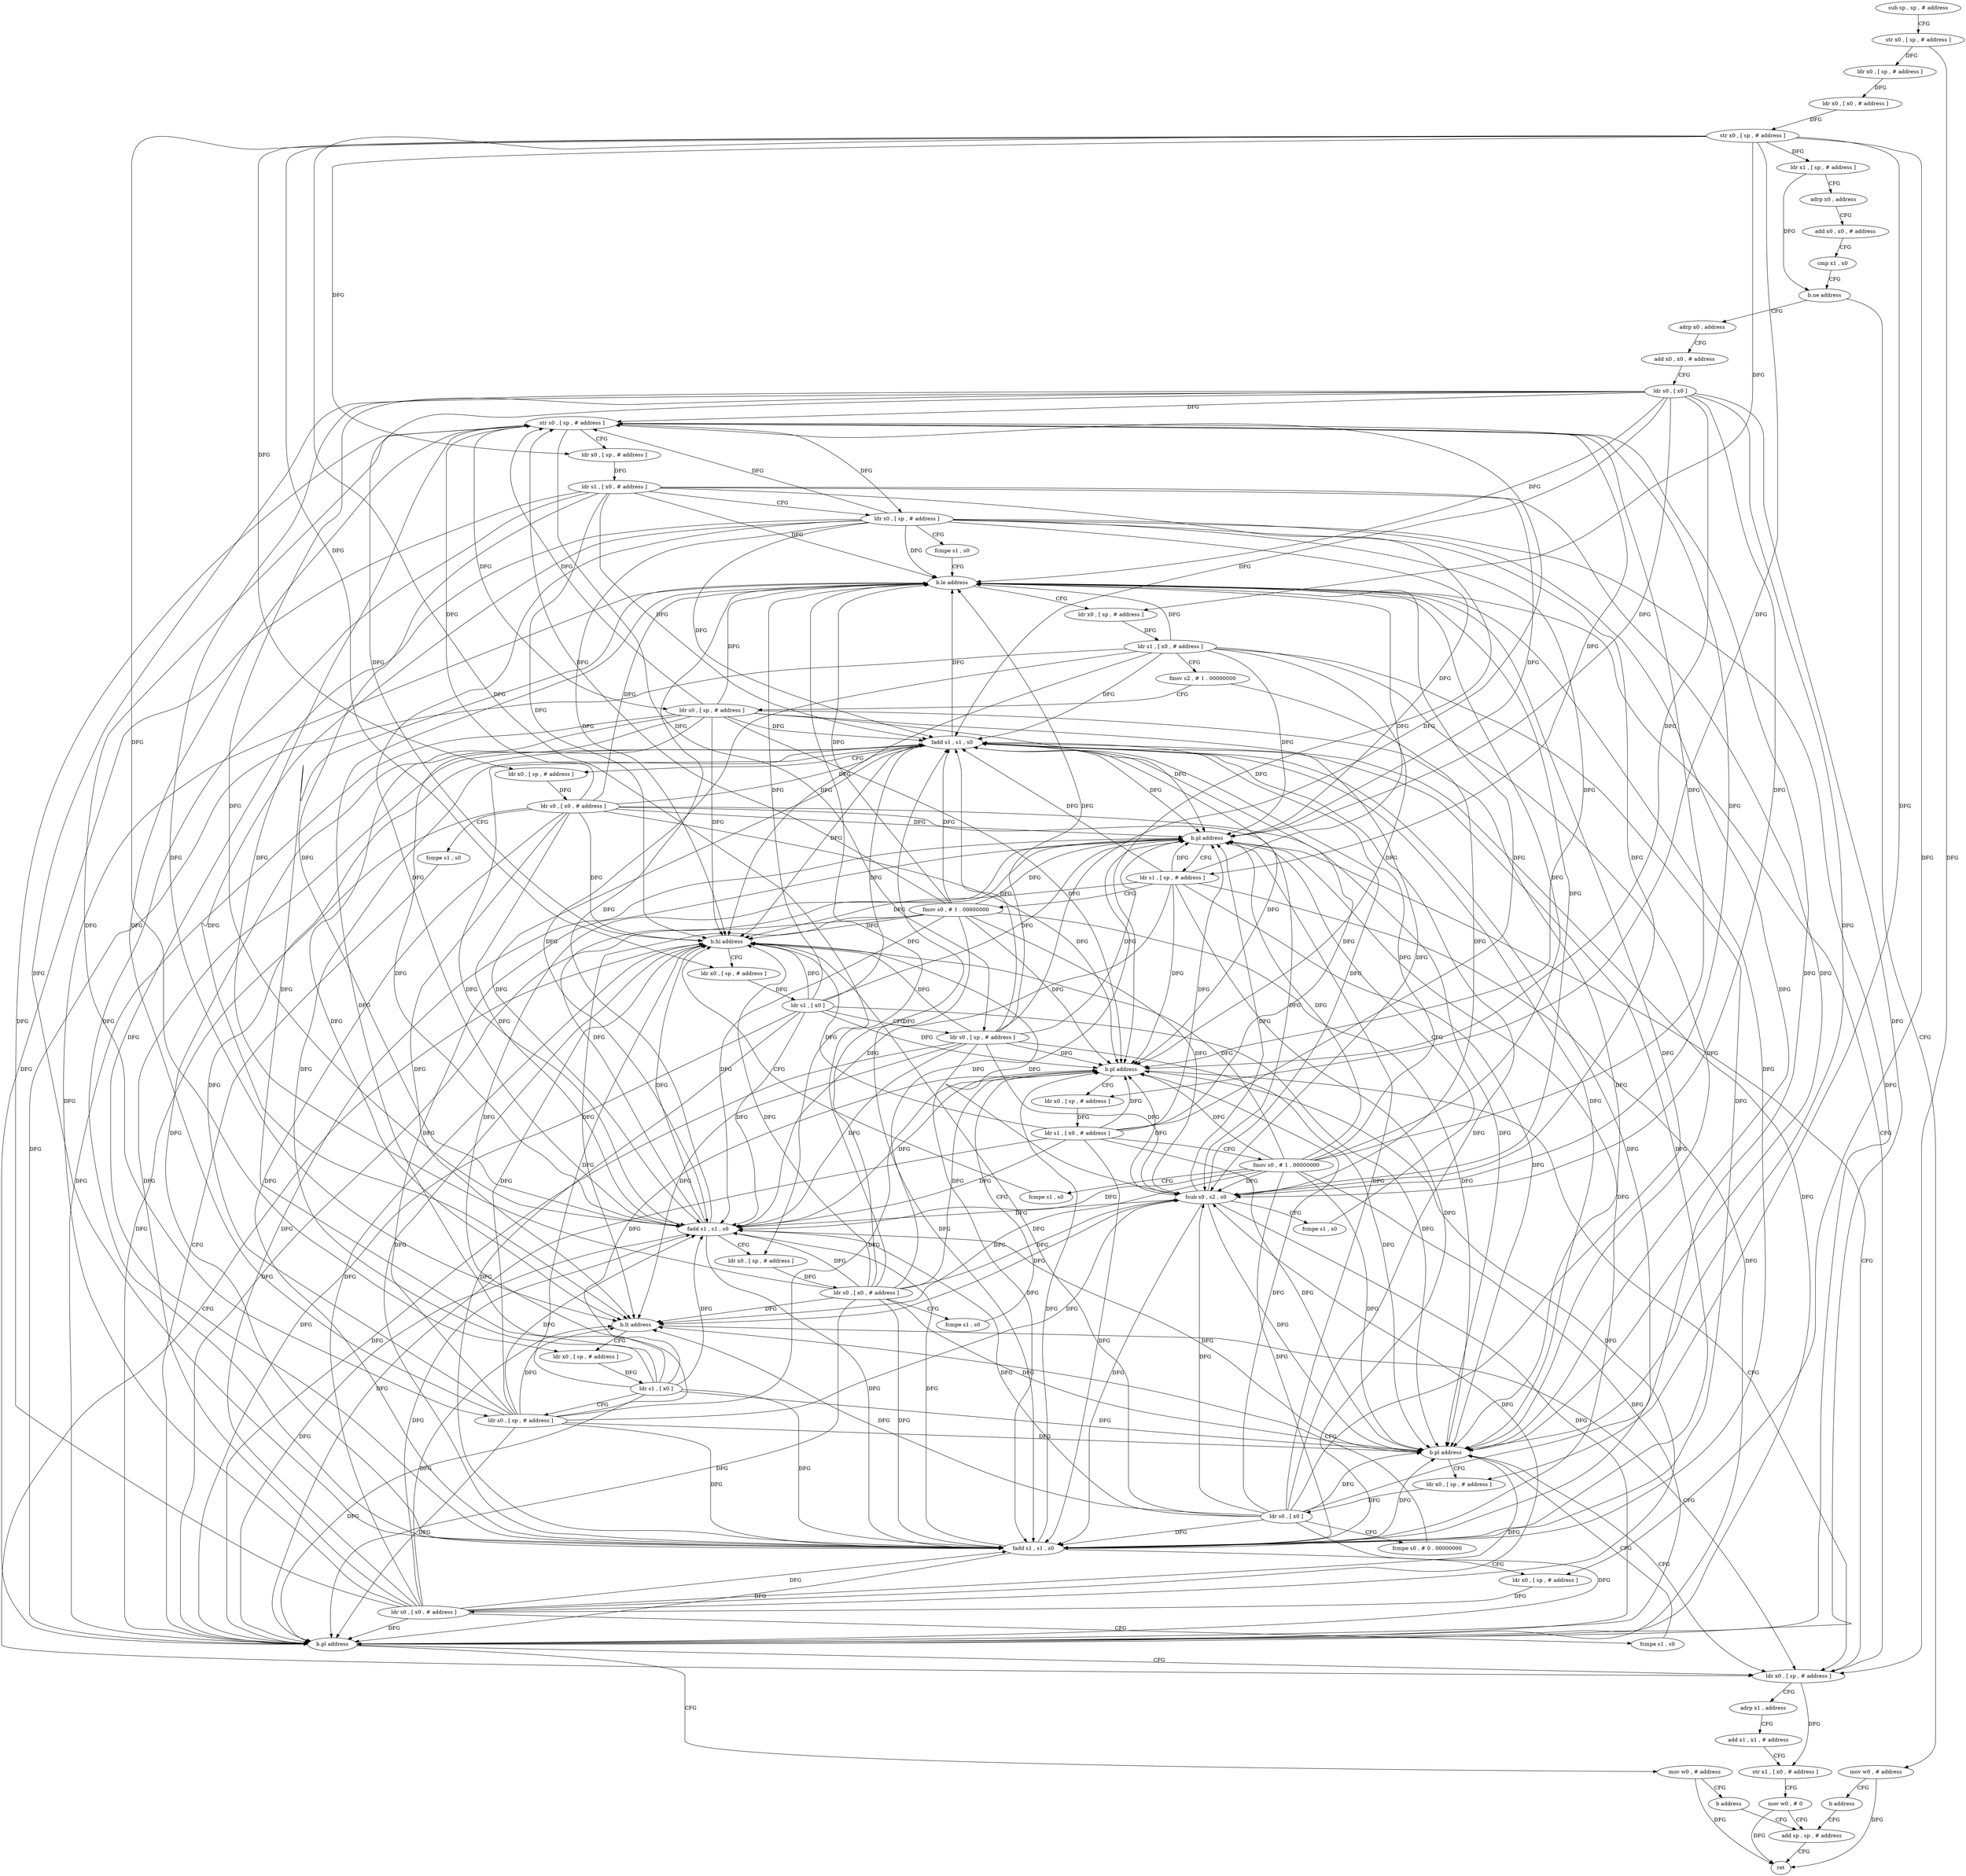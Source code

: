 digraph "func" {
"4317856" [label = "sub sp , sp , # address" ]
"4317860" [label = "str x0 , [ sp , # address ]" ]
"4317864" [label = "ldr x0 , [ sp , # address ]" ]
"4317868" [label = "ldr x0 , [ x0 , # address ]" ]
"4317872" [label = "str x0 , [ sp , # address ]" ]
"4317876" [label = "ldr x1 , [ sp , # address ]" ]
"4317880" [label = "adrp x0 , address" ]
"4317884" [label = "add x0 , x0 , # address" ]
"4317888" [label = "cmp x1 , x0" ]
"4317892" [label = "b.ne address" ]
"4317904" [label = "adrp x0 , address" ]
"4317896" [label = "mov w0 , # address" ]
"4317908" [label = "add x0 , x0 , # address" ]
"4317912" [label = "ldr s0 , [ x0 ]" ]
"4317916" [label = "str s0 , [ sp , # address ]" ]
"4317920" [label = "ldr x0 , [ sp , # address ]" ]
"4317924" [label = "ldr s1 , [ x0 , # address ]" ]
"4317928" [label = "ldr s0 , [ sp , # address ]" ]
"4317932" [label = "fcmpe s1 , s0" ]
"4317936" [label = "b.le address" ]
"4318104" [label = "ldr x0 , [ sp , # address ]" ]
"4317940" [label = "ldr x0 , [ sp , # address ]" ]
"4317900" [label = "b address" ]
"4318124" [label = "add sp , sp , # address" ]
"4318108" [label = "adrp x1 , address" ]
"4318112" [label = "add x1 , x1 , # address" ]
"4318116" [label = "str x1 , [ x0 , # address ]" ]
"4318120" [label = "mov w0 , # 0" ]
"4317944" [label = "ldr s1 , [ x0 , # address ]" ]
"4317948" [label = "fmov s2 , # 1 . 00000000" ]
"4317952" [label = "ldr s0 , [ sp , # address ]" ]
"4317956" [label = "fsub s0 , s2 , s0" ]
"4317960" [label = "fcmpe s1 , s0" ]
"4317964" [label = "b.pl address" ]
"4317968" [label = "ldr s1 , [ sp , # address ]" ]
"4318128" [label = "ret" ]
"4317972" [label = "fmov s0 , # 1 . 00000000" ]
"4317976" [label = "fadd s1 , s1 , s0" ]
"4317980" [label = "ldr x0 , [ sp , # address ]" ]
"4317984" [label = "ldr s0 , [ x0 , # address ]" ]
"4317988" [label = "fcmpe s1 , s0" ]
"4317992" [label = "b.pl address" ]
"4317996" [label = "ldr x0 , [ sp , # address ]" ]
"4318000" [label = "ldr s0 , [ x0 ]" ]
"4318004" [label = "fcmpe s0 , # 0 . 00000000" ]
"4318008" [label = "b.lt address" ]
"4318012" [label = "ldr x0 , [ sp , # address ]" ]
"4318016" [label = "ldr s1 , [ x0 ]" ]
"4318020" [label = "ldr s0 , [ sp , # address ]" ]
"4318024" [label = "fadd s1 , s1 , s0" ]
"4318028" [label = "ldr x0 , [ sp , # address ]" ]
"4318032" [label = "ldr s0 , [ x0 , # address ]" ]
"4318036" [label = "fcmpe s1 , s0" ]
"4318040" [label = "b.pl address" ]
"4318044" [label = "ldr x0 , [ sp , # address ]" ]
"4318048" [label = "ldr s1 , [ x0 , # address ]" ]
"4318052" [label = "fmov s0 , # 1 . 00000000" ]
"4318056" [label = "fcmpe s1 , s0" ]
"4318060" [label = "b.hi address" ]
"4318064" [label = "ldr x0 , [ sp , # address ]" ]
"4318068" [label = "ldr s1 , [ x0 ]" ]
"4318072" [label = "ldr s0 , [ sp , # address ]" ]
"4318076" [label = "fadd s1 , s1 , s0" ]
"4318080" [label = "ldr x0 , [ sp , # address ]" ]
"4318084" [label = "ldr s0 , [ x0 , # address ]" ]
"4318088" [label = "fcmpe s1 , s0" ]
"4318092" [label = "b.pl address" ]
"4318096" [label = "mov w0 , # address" ]
"4318100" [label = "b address" ]
"4317856" -> "4317860" [ label = "CFG" ]
"4317860" -> "4317864" [ label = "DFG" ]
"4317860" -> "4318104" [ label = "DFG" ]
"4317864" -> "4317868" [ label = "DFG" ]
"4317868" -> "4317872" [ label = "DFG" ]
"4317872" -> "4317876" [ label = "DFG" ]
"4317872" -> "4317920" [ label = "DFG" ]
"4317872" -> "4317940" [ label = "DFG" ]
"4317872" -> "4317980" [ label = "DFG" ]
"4317872" -> "4317996" [ label = "DFG" ]
"4317872" -> "4318012" [ label = "DFG" ]
"4317872" -> "4318028" [ label = "DFG" ]
"4317872" -> "4318044" [ label = "DFG" ]
"4317872" -> "4318064" [ label = "DFG" ]
"4317872" -> "4318080" [ label = "DFG" ]
"4317876" -> "4317880" [ label = "CFG" ]
"4317876" -> "4317892" [ label = "DFG" ]
"4317880" -> "4317884" [ label = "CFG" ]
"4317884" -> "4317888" [ label = "CFG" ]
"4317888" -> "4317892" [ label = "CFG" ]
"4317892" -> "4317904" [ label = "CFG" ]
"4317892" -> "4317896" [ label = "CFG" ]
"4317904" -> "4317908" [ label = "CFG" ]
"4317896" -> "4317900" [ label = "CFG" ]
"4317896" -> "4318128" [ label = "DFG" ]
"4317908" -> "4317912" [ label = "CFG" ]
"4317912" -> "4317916" [ label = "DFG" ]
"4317912" -> "4317936" [ label = "DFG" ]
"4317912" -> "4317956" [ label = "DFG" ]
"4317912" -> "4317964" [ label = "DFG" ]
"4317912" -> "4317976" [ label = "DFG" ]
"4317912" -> "4317992" [ label = "DFG" ]
"4317912" -> "4318008" [ label = "DFG" ]
"4317912" -> "4318024" [ label = "DFG" ]
"4317912" -> "4318040" [ label = "DFG" ]
"4317912" -> "4318060" [ label = "DFG" ]
"4317912" -> "4318076" [ label = "DFG" ]
"4317912" -> "4318092" [ label = "DFG" ]
"4317916" -> "4317920" [ label = "CFG" ]
"4317916" -> "4317928" [ label = "DFG" ]
"4317916" -> "4317952" [ label = "DFG" ]
"4317916" -> "4317968" [ label = "DFG" ]
"4317916" -> "4318020" [ label = "DFG" ]
"4317916" -> "4318072" [ label = "DFG" ]
"4317920" -> "4317924" [ label = "DFG" ]
"4317924" -> "4317928" [ label = "CFG" ]
"4317924" -> "4317936" [ label = "DFG" ]
"4317924" -> "4317964" [ label = "DFG" ]
"4317924" -> "4317976" [ label = "DFG" ]
"4317924" -> "4317992" [ label = "DFG" ]
"4317924" -> "4318024" [ label = "DFG" ]
"4317924" -> "4318040" [ label = "DFG" ]
"4317924" -> "4318060" [ label = "DFG" ]
"4317924" -> "4318076" [ label = "DFG" ]
"4317924" -> "4318092" [ label = "DFG" ]
"4317928" -> "4317932" [ label = "CFG" ]
"4317928" -> "4317916" [ label = "DFG" ]
"4317928" -> "4317936" [ label = "DFG" ]
"4317928" -> "4317956" [ label = "DFG" ]
"4317928" -> "4317964" [ label = "DFG" ]
"4317928" -> "4317976" [ label = "DFG" ]
"4317928" -> "4317992" [ label = "DFG" ]
"4317928" -> "4318008" [ label = "DFG" ]
"4317928" -> "4318024" [ label = "DFG" ]
"4317928" -> "4318040" [ label = "DFG" ]
"4317928" -> "4318060" [ label = "DFG" ]
"4317928" -> "4318076" [ label = "DFG" ]
"4317928" -> "4318092" [ label = "DFG" ]
"4317932" -> "4317936" [ label = "CFG" ]
"4317936" -> "4318104" [ label = "CFG" ]
"4317936" -> "4317940" [ label = "CFG" ]
"4318104" -> "4318108" [ label = "CFG" ]
"4318104" -> "4318116" [ label = "DFG" ]
"4317940" -> "4317944" [ label = "DFG" ]
"4317900" -> "4318124" [ label = "CFG" ]
"4318124" -> "4318128" [ label = "CFG" ]
"4318108" -> "4318112" [ label = "CFG" ]
"4318112" -> "4318116" [ label = "CFG" ]
"4318116" -> "4318120" [ label = "CFG" ]
"4318120" -> "4318124" [ label = "CFG" ]
"4318120" -> "4318128" [ label = "DFG" ]
"4317944" -> "4317948" [ label = "CFG" ]
"4317944" -> "4317936" [ label = "DFG" ]
"4317944" -> "4317964" [ label = "DFG" ]
"4317944" -> "4317976" [ label = "DFG" ]
"4317944" -> "4317992" [ label = "DFG" ]
"4317944" -> "4318024" [ label = "DFG" ]
"4317944" -> "4318040" [ label = "DFG" ]
"4317944" -> "4318060" [ label = "DFG" ]
"4317944" -> "4318076" [ label = "DFG" ]
"4317944" -> "4318092" [ label = "DFG" ]
"4317948" -> "4317952" [ label = "CFG" ]
"4317948" -> "4317956" [ label = "DFG" ]
"4317952" -> "4317956" [ label = "DFG" ]
"4317952" -> "4317916" [ label = "DFG" ]
"4317952" -> "4317936" [ label = "DFG" ]
"4317952" -> "4317964" [ label = "DFG" ]
"4317952" -> "4317976" [ label = "DFG" ]
"4317952" -> "4317992" [ label = "DFG" ]
"4317952" -> "4318008" [ label = "DFG" ]
"4317952" -> "4318024" [ label = "DFG" ]
"4317952" -> "4318040" [ label = "DFG" ]
"4317952" -> "4318060" [ label = "DFG" ]
"4317952" -> "4318076" [ label = "DFG" ]
"4317952" -> "4318092" [ label = "DFG" ]
"4317956" -> "4317960" [ label = "CFG" ]
"4317956" -> "4317916" [ label = "DFG" ]
"4317956" -> "4317936" [ label = "DFG" ]
"4317956" -> "4317964" [ label = "DFG" ]
"4317956" -> "4317976" [ label = "DFG" ]
"4317956" -> "4317992" [ label = "DFG" ]
"4317956" -> "4318008" [ label = "DFG" ]
"4317956" -> "4318024" [ label = "DFG" ]
"4317956" -> "4318040" [ label = "DFG" ]
"4317956" -> "4318060" [ label = "DFG" ]
"4317956" -> "4318076" [ label = "DFG" ]
"4317956" -> "4318092" [ label = "DFG" ]
"4317960" -> "4317964" [ label = "CFG" ]
"4317964" -> "4318104" [ label = "CFG" ]
"4317964" -> "4317968" [ label = "CFG" ]
"4317968" -> "4317972" [ label = "CFG" ]
"4317968" -> "4317936" [ label = "DFG" ]
"4317968" -> "4317964" [ label = "DFG" ]
"4317968" -> "4317976" [ label = "DFG" ]
"4317968" -> "4317992" [ label = "DFG" ]
"4317968" -> "4318024" [ label = "DFG" ]
"4317968" -> "4318040" [ label = "DFG" ]
"4317968" -> "4318060" [ label = "DFG" ]
"4317968" -> "4318076" [ label = "DFG" ]
"4317968" -> "4318092" [ label = "DFG" ]
"4317972" -> "4317976" [ label = "DFG" ]
"4317972" -> "4317916" [ label = "DFG" ]
"4317972" -> "4317936" [ label = "DFG" ]
"4317972" -> "4317956" [ label = "DFG" ]
"4317972" -> "4317964" [ label = "DFG" ]
"4317972" -> "4317992" [ label = "DFG" ]
"4317972" -> "4318008" [ label = "DFG" ]
"4317972" -> "4318024" [ label = "DFG" ]
"4317972" -> "4318040" [ label = "DFG" ]
"4317972" -> "4318060" [ label = "DFG" ]
"4317972" -> "4318076" [ label = "DFG" ]
"4317972" -> "4318092" [ label = "DFG" ]
"4317976" -> "4317980" [ label = "CFG" ]
"4317976" -> "4317936" [ label = "DFG" ]
"4317976" -> "4317964" [ label = "DFG" ]
"4317976" -> "4317992" [ label = "DFG" ]
"4317976" -> "4318024" [ label = "DFG" ]
"4317976" -> "4318040" [ label = "DFG" ]
"4317976" -> "4318060" [ label = "DFG" ]
"4317976" -> "4318076" [ label = "DFG" ]
"4317976" -> "4318092" [ label = "DFG" ]
"4317980" -> "4317984" [ label = "DFG" ]
"4317984" -> "4317988" [ label = "CFG" ]
"4317984" -> "4317916" [ label = "DFG" ]
"4317984" -> "4317936" [ label = "DFG" ]
"4317984" -> "4317956" [ label = "DFG" ]
"4317984" -> "4317964" [ label = "DFG" ]
"4317984" -> "4317976" [ label = "DFG" ]
"4317984" -> "4317992" [ label = "DFG" ]
"4317984" -> "4318008" [ label = "DFG" ]
"4317984" -> "4318024" [ label = "DFG" ]
"4317984" -> "4318040" [ label = "DFG" ]
"4317984" -> "4318060" [ label = "DFG" ]
"4317984" -> "4318076" [ label = "DFG" ]
"4317984" -> "4318092" [ label = "DFG" ]
"4317988" -> "4317992" [ label = "CFG" ]
"4317992" -> "4318104" [ label = "CFG" ]
"4317992" -> "4317996" [ label = "CFG" ]
"4317996" -> "4318000" [ label = "DFG" ]
"4318000" -> "4318004" [ label = "CFG" ]
"4318000" -> "4317916" [ label = "DFG" ]
"4318000" -> "4317936" [ label = "DFG" ]
"4318000" -> "4317956" [ label = "DFG" ]
"4318000" -> "4317964" [ label = "DFG" ]
"4318000" -> "4317976" [ label = "DFG" ]
"4318000" -> "4317992" [ label = "DFG" ]
"4318000" -> "4318008" [ label = "DFG" ]
"4318000" -> "4318024" [ label = "DFG" ]
"4318000" -> "4318040" [ label = "DFG" ]
"4318000" -> "4318060" [ label = "DFG" ]
"4318000" -> "4318076" [ label = "DFG" ]
"4318000" -> "4318092" [ label = "DFG" ]
"4318004" -> "4318008" [ label = "CFG" ]
"4318008" -> "4318104" [ label = "CFG" ]
"4318008" -> "4318012" [ label = "CFG" ]
"4318012" -> "4318016" [ label = "DFG" ]
"4318016" -> "4318020" [ label = "CFG" ]
"4318016" -> "4317936" [ label = "DFG" ]
"4318016" -> "4317964" [ label = "DFG" ]
"4318016" -> "4317976" [ label = "DFG" ]
"4318016" -> "4317992" [ label = "DFG" ]
"4318016" -> "4318024" [ label = "DFG" ]
"4318016" -> "4318040" [ label = "DFG" ]
"4318016" -> "4318060" [ label = "DFG" ]
"4318016" -> "4318076" [ label = "DFG" ]
"4318016" -> "4318092" [ label = "DFG" ]
"4318020" -> "4318024" [ label = "DFG" ]
"4318020" -> "4317916" [ label = "DFG" ]
"4318020" -> "4317936" [ label = "DFG" ]
"4318020" -> "4317956" [ label = "DFG" ]
"4318020" -> "4317964" [ label = "DFG" ]
"4318020" -> "4317976" [ label = "DFG" ]
"4318020" -> "4317992" [ label = "DFG" ]
"4318020" -> "4318008" [ label = "DFG" ]
"4318020" -> "4318040" [ label = "DFG" ]
"4318020" -> "4318060" [ label = "DFG" ]
"4318020" -> "4318076" [ label = "DFG" ]
"4318020" -> "4318092" [ label = "DFG" ]
"4318024" -> "4318028" [ label = "CFG" ]
"4318024" -> "4317936" [ label = "DFG" ]
"4318024" -> "4317964" [ label = "DFG" ]
"4318024" -> "4317976" [ label = "DFG" ]
"4318024" -> "4317992" [ label = "DFG" ]
"4318024" -> "4318040" [ label = "DFG" ]
"4318024" -> "4318060" [ label = "DFG" ]
"4318024" -> "4318076" [ label = "DFG" ]
"4318024" -> "4318092" [ label = "DFG" ]
"4318028" -> "4318032" [ label = "DFG" ]
"4318032" -> "4318036" [ label = "CFG" ]
"4318032" -> "4317916" [ label = "DFG" ]
"4318032" -> "4317936" [ label = "DFG" ]
"4318032" -> "4317956" [ label = "DFG" ]
"4318032" -> "4317964" [ label = "DFG" ]
"4318032" -> "4317976" [ label = "DFG" ]
"4318032" -> "4317992" [ label = "DFG" ]
"4318032" -> "4318008" [ label = "DFG" ]
"4318032" -> "4318024" [ label = "DFG" ]
"4318032" -> "4318040" [ label = "DFG" ]
"4318032" -> "4318060" [ label = "DFG" ]
"4318032" -> "4318076" [ label = "DFG" ]
"4318032" -> "4318092" [ label = "DFG" ]
"4318036" -> "4318040" [ label = "CFG" ]
"4318040" -> "4318104" [ label = "CFG" ]
"4318040" -> "4318044" [ label = "CFG" ]
"4318044" -> "4318048" [ label = "DFG" ]
"4318048" -> "4318052" [ label = "CFG" ]
"4318048" -> "4317936" [ label = "DFG" ]
"4318048" -> "4317964" [ label = "DFG" ]
"4318048" -> "4317976" [ label = "DFG" ]
"4318048" -> "4317992" [ label = "DFG" ]
"4318048" -> "4318024" [ label = "DFG" ]
"4318048" -> "4318040" [ label = "DFG" ]
"4318048" -> "4318060" [ label = "DFG" ]
"4318048" -> "4318076" [ label = "DFG" ]
"4318048" -> "4318092" [ label = "DFG" ]
"4318052" -> "4318056" [ label = "CFG" ]
"4318052" -> "4317916" [ label = "DFG" ]
"4318052" -> "4317936" [ label = "DFG" ]
"4318052" -> "4317956" [ label = "DFG" ]
"4318052" -> "4317964" [ label = "DFG" ]
"4318052" -> "4317976" [ label = "DFG" ]
"4318052" -> "4317992" [ label = "DFG" ]
"4318052" -> "4318008" [ label = "DFG" ]
"4318052" -> "4318024" [ label = "DFG" ]
"4318052" -> "4318040" [ label = "DFG" ]
"4318052" -> "4318060" [ label = "DFG" ]
"4318052" -> "4318076" [ label = "DFG" ]
"4318052" -> "4318092" [ label = "DFG" ]
"4318056" -> "4318060" [ label = "CFG" ]
"4318060" -> "4318104" [ label = "CFG" ]
"4318060" -> "4318064" [ label = "CFG" ]
"4318064" -> "4318068" [ label = "DFG" ]
"4318068" -> "4318072" [ label = "CFG" ]
"4318068" -> "4317936" [ label = "DFG" ]
"4318068" -> "4317964" [ label = "DFG" ]
"4318068" -> "4317976" [ label = "DFG" ]
"4318068" -> "4317992" [ label = "DFG" ]
"4318068" -> "4318024" [ label = "DFG" ]
"4318068" -> "4318040" [ label = "DFG" ]
"4318068" -> "4318060" [ label = "DFG" ]
"4318068" -> "4318076" [ label = "DFG" ]
"4318068" -> "4318092" [ label = "DFG" ]
"4318072" -> "4318076" [ label = "DFG" ]
"4318072" -> "4317916" [ label = "DFG" ]
"4318072" -> "4317936" [ label = "DFG" ]
"4318072" -> "4317956" [ label = "DFG" ]
"4318072" -> "4317964" [ label = "DFG" ]
"4318072" -> "4317976" [ label = "DFG" ]
"4318072" -> "4317992" [ label = "DFG" ]
"4318072" -> "4318008" [ label = "DFG" ]
"4318072" -> "4318024" [ label = "DFG" ]
"4318072" -> "4318040" [ label = "DFG" ]
"4318072" -> "4318060" [ label = "DFG" ]
"4318072" -> "4318092" [ label = "DFG" ]
"4318076" -> "4318080" [ label = "CFG" ]
"4318076" -> "4317936" [ label = "DFG" ]
"4318076" -> "4317964" [ label = "DFG" ]
"4318076" -> "4317976" [ label = "DFG" ]
"4318076" -> "4317992" [ label = "DFG" ]
"4318076" -> "4318024" [ label = "DFG" ]
"4318076" -> "4318040" [ label = "DFG" ]
"4318076" -> "4318060" [ label = "DFG" ]
"4318076" -> "4318092" [ label = "DFG" ]
"4318080" -> "4318084" [ label = "DFG" ]
"4318084" -> "4318088" [ label = "CFG" ]
"4318084" -> "4317916" [ label = "DFG" ]
"4318084" -> "4317936" [ label = "DFG" ]
"4318084" -> "4317956" [ label = "DFG" ]
"4318084" -> "4317964" [ label = "DFG" ]
"4318084" -> "4317976" [ label = "DFG" ]
"4318084" -> "4317992" [ label = "DFG" ]
"4318084" -> "4318008" [ label = "DFG" ]
"4318084" -> "4318024" [ label = "DFG" ]
"4318084" -> "4318040" [ label = "DFG" ]
"4318084" -> "4318060" [ label = "DFG" ]
"4318084" -> "4318076" [ label = "DFG" ]
"4318084" -> "4318092" [ label = "DFG" ]
"4318088" -> "4318092" [ label = "CFG" ]
"4318092" -> "4318104" [ label = "CFG" ]
"4318092" -> "4318096" [ label = "CFG" ]
"4318096" -> "4318100" [ label = "CFG" ]
"4318096" -> "4318128" [ label = "DFG" ]
"4318100" -> "4318124" [ label = "CFG" ]
}
